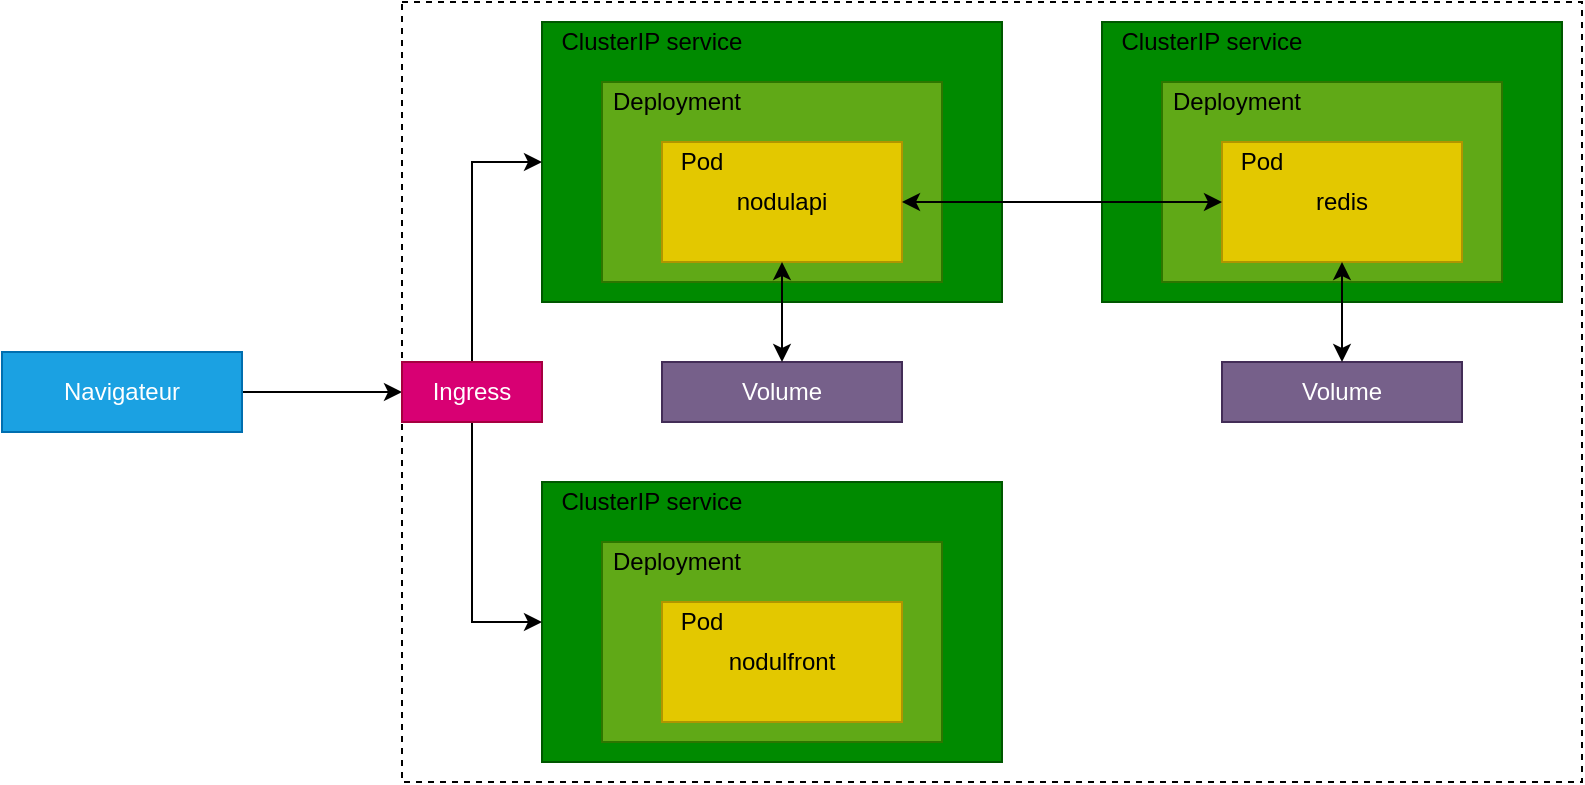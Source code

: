 <mxfile>
    <diagram id="J_ukYZ8rxTldnK1sDJAs" name="Page-1">
        <mxGraphModel dx="889" dy="482" grid="1" gridSize="10" guides="1" tooltips="1" connect="1" arrows="1" fold="1" page="1" pageScale="1" pageWidth="827" pageHeight="1169" background="none" math="0" shadow="0">
            <root>
                <mxCell id="0"/>
                <mxCell id="1" parent="0"/>
                <mxCell id="h8qE6qRLYeIfDRnczL34-11" value="" style="rounded=0;whiteSpace=wrap;html=1;dashed=1;" parent="1" vertex="1">
                    <mxGeometry x="200" y="110" width="590" height="390" as="geometry"/>
                </mxCell>
                <mxCell id="h8qE6qRLYeIfDRnczL34-4" value="" style="rounded=0;whiteSpace=wrap;html=1;fillColor=#008a00;strokeColor=#005700;fontColor=#ffffff;" parent="1" vertex="1">
                    <mxGeometry x="270" y="120" width="230" height="140" as="geometry"/>
                </mxCell>
                <mxCell id="h8qE6qRLYeIfDRnczL34-5" value="ClusterIP service" style="text;html=1;strokeColor=none;fillColor=none;align=center;verticalAlign=middle;whiteSpace=wrap;rounded=0;" parent="1" vertex="1">
                    <mxGeometry x="270" y="120" width="110" height="20" as="geometry"/>
                </mxCell>
                <mxCell id="h8qE6qRLYeIfDRnczL34-10" style="edgeStyle=orthogonalEdgeStyle;rounded=0;orthogonalLoop=1;jettySize=auto;html=1;exitX=1;exitY=0.5;exitDx=0;exitDy=0;" parent="1" source="h8qE6qRLYeIfDRnczL34-1" target="h8qE6qRLYeIfDRnczL34-11" edge="1">
                    <mxGeometry relative="1" as="geometry"/>
                </mxCell>
                <mxCell id="h8qE6qRLYeIfDRnczL34-1" value="Navigateur" style="rounded=0;whiteSpace=wrap;html=1;fillColor=#1ba1e2;strokeColor=#006EAF;fontColor=#ffffff;" parent="1" vertex="1">
                    <mxGeometry y="285" width="120" height="40" as="geometry"/>
                </mxCell>
                <mxCell id="h8qE6qRLYeIfDRnczL34-6" value="" style="rounded=0;whiteSpace=wrap;html=1;fillColor=#60a917;strokeColor=#2D7600;fontColor=#ffffff;" parent="1" vertex="1">
                    <mxGeometry x="300" y="150" width="170" height="100" as="geometry"/>
                </mxCell>
                <mxCell id="h8qE6qRLYeIfDRnczL34-7" value="Deployment" style="text;html=1;strokeColor=none;fillColor=none;align=center;verticalAlign=middle;whiteSpace=wrap;rounded=0;" parent="1" vertex="1">
                    <mxGeometry x="300" y="150" width="75" height="20" as="geometry"/>
                </mxCell>
                <mxCell id="h8qE6qRLYeIfDRnczL34-8" value="nodulapi" style="rounded=0;whiteSpace=wrap;html=1;fillColor=#e3c800;strokeColor=#B09500;fontColor=#000000;" parent="1" vertex="1">
                    <mxGeometry x="330" y="180" width="120" height="60" as="geometry"/>
                </mxCell>
                <mxCell id="h8qE6qRLYeIfDRnczL34-9" value="Pod" style="text;html=1;strokeColor=none;fillColor=none;align=center;verticalAlign=middle;whiteSpace=wrap;rounded=0;fontColor=#000000;" parent="1" vertex="1">
                    <mxGeometry x="330" y="180" width="40" height="20" as="geometry"/>
                </mxCell>
                <mxCell id="h8qE6qRLYeIfDRnczL34-12" value="" style="rounded=0;whiteSpace=wrap;html=1;fillColor=#008a00;strokeColor=#005700;fontColor=#ffffff;" parent="1" vertex="1">
                    <mxGeometry x="550" y="120" width="230" height="140" as="geometry"/>
                </mxCell>
                <mxCell id="h8qE6qRLYeIfDRnczL34-13" value="" style="rounded=0;whiteSpace=wrap;html=1;fillColor=#60a917;strokeColor=#2D7600;fontColor=#ffffff;" parent="1" vertex="1">
                    <mxGeometry x="580" y="150" width="170" height="100" as="geometry"/>
                </mxCell>
                <mxCell id="h8qE6qRLYeIfDRnczL34-14" value="redis" style="rounded=0;whiteSpace=wrap;html=1;fillColor=#e3c800;strokeColor=#B09500;fontColor=#000000;" parent="1" vertex="1">
                    <mxGeometry x="610" y="180" width="120" height="60" as="geometry"/>
                </mxCell>
                <mxCell id="h8qE6qRLYeIfDRnczL34-15" value="ClusterIP service" style="text;html=1;strokeColor=none;fillColor=none;align=center;verticalAlign=middle;whiteSpace=wrap;rounded=0;" parent="1" vertex="1">
                    <mxGeometry x="550" y="120" width="110" height="20" as="geometry"/>
                </mxCell>
                <mxCell id="h8qE6qRLYeIfDRnczL34-16" value="Deployment" style="text;html=1;strokeColor=none;fillColor=none;align=center;verticalAlign=middle;whiteSpace=wrap;rounded=0;" parent="1" vertex="1">
                    <mxGeometry x="580" y="150" width="75" height="20" as="geometry"/>
                </mxCell>
                <mxCell id="h8qE6qRLYeIfDRnczL34-17" value="Pod" style="text;html=1;strokeColor=none;fillColor=none;align=center;verticalAlign=middle;whiteSpace=wrap;rounded=0;fontColor=#000000;" parent="1" vertex="1">
                    <mxGeometry x="610" y="180" width="40" height="20" as="geometry"/>
                </mxCell>
                <mxCell id="h8qE6qRLYeIfDRnczL34-18" value="Volume" style="rounded=0;whiteSpace=wrap;html=1;fillColor=#76608a;strokeColor=#432D57;fontColor=#ffffff;" parent="1" vertex="1">
                    <mxGeometry x="330" y="290" width="120" height="30" as="geometry"/>
                </mxCell>
                <mxCell id="h8qE6qRLYeIfDRnczL34-19" value="" style="endArrow=classic;startArrow=classic;html=1;entryX=0.5;entryY=1;entryDx=0;entryDy=0;exitX=0.5;exitY=0;exitDx=0;exitDy=0;" parent="1" source="h8qE6qRLYeIfDRnczL34-18" target="h8qE6qRLYeIfDRnczL34-8" edge="1">
                    <mxGeometry width="50" height="50" relative="1" as="geometry">
                        <mxPoint x="470" y="340" as="sourcePoint"/>
                        <mxPoint x="520" y="290" as="targetPoint"/>
                    </mxGeometry>
                </mxCell>
                <mxCell id="h8qE6qRLYeIfDRnczL34-20" value="Volume" style="rounded=0;whiteSpace=wrap;html=1;fillColor=#76608a;strokeColor=#432D57;fontColor=#ffffff;" parent="1" vertex="1">
                    <mxGeometry x="610" y="290" width="120" height="30" as="geometry"/>
                </mxCell>
                <mxCell id="h8qE6qRLYeIfDRnczL34-21" value="" style="endArrow=classic;startArrow=classic;html=1;entryX=0.5;entryY=1;entryDx=0;entryDy=0;exitX=0.5;exitY=0;exitDx=0;exitDy=0;" parent="1" source="h8qE6qRLYeIfDRnczL34-20" edge="1">
                    <mxGeometry width="50" height="50" relative="1" as="geometry">
                        <mxPoint x="750" y="340" as="sourcePoint"/>
                        <mxPoint x="670" y="240" as="targetPoint"/>
                    </mxGeometry>
                </mxCell>
                <mxCell id="h8qE6qRLYeIfDRnczL34-22" value="" style="endArrow=classic;startArrow=classic;html=1;exitX=1;exitY=0.5;exitDx=0;exitDy=0;entryX=0;entryY=0.5;entryDx=0;entryDy=0;" parent="1" source="h8qE6qRLYeIfDRnczL34-8" target="h8qE6qRLYeIfDRnczL34-14" edge="1">
                    <mxGeometry width="50" height="50" relative="1" as="geometry">
                        <mxPoint x="530" y="440" as="sourcePoint"/>
                        <mxPoint x="580" y="390" as="targetPoint"/>
                    </mxGeometry>
                </mxCell>
                <mxCell id="2" value="" style="rounded=0;whiteSpace=wrap;html=1;fillColor=#008a00;strokeColor=#005700;fontColor=#ffffff;" parent="1" vertex="1">
                    <mxGeometry x="270" y="350" width="230" height="140" as="geometry"/>
                </mxCell>
                <mxCell id="3" value="ClusterIP service" style="text;html=1;strokeColor=none;fillColor=none;align=center;verticalAlign=middle;whiteSpace=wrap;rounded=0;" parent="1" vertex="1">
                    <mxGeometry x="270" y="350" width="110" height="20" as="geometry"/>
                </mxCell>
                <mxCell id="4" value="" style="rounded=0;whiteSpace=wrap;html=1;fillColor=#60a917;strokeColor=#2D7600;fontColor=#ffffff;" parent="1" vertex="1">
                    <mxGeometry x="300" y="380" width="170" height="100" as="geometry"/>
                </mxCell>
                <mxCell id="5" value="Deployment" style="text;html=1;strokeColor=none;fillColor=none;align=center;verticalAlign=middle;whiteSpace=wrap;rounded=0;" parent="1" vertex="1">
                    <mxGeometry x="300" y="380" width="75" height="20" as="geometry"/>
                </mxCell>
                <mxCell id="6" value="nodulfront" style="rounded=0;whiteSpace=wrap;html=1;fillColor=#e3c800;strokeColor=#B09500;fontColor=#000000;" parent="1" vertex="1">
                    <mxGeometry x="330" y="410" width="120" height="60" as="geometry"/>
                </mxCell>
                <mxCell id="7" value="Pod" style="text;html=1;strokeColor=none;fillColor=none;align=center;verticalAlign=middle;whiteSpace=wrap;rounded=0;fontColor=#000000;" parent="1" vertex="1">
                    <mxGeometry x="330" y="410" width="40" height="20" as="geometry"/>
                </mxCell>
                <mxCell id="10" style="edgeStyle=orthogonalEdgeStyle;rounded=0;orthogonalLoop=1;jettySize=auto;html=1;exitX=0.5;exitY=0;exitDx=0;exitDy=0;entryX=0;entryY=0.5;entryDx=0;entryDy=0;" parent="1" source="9" target="h8qE6qRLYeIfDRnczL34-4" edge="1">
                    <mxGeometry relative="1" as="geometry"/>
                </mxCell>
                <mxCell id="11" style="edgeStyle=orthogonalEdgeStyle;rounded=0;orthogonalLoop=1;jettySize=auto;html=1;exitX=0.5;exitY=1;exitDx=0;exitDy=0;entryX=0;entryY=0.5;entryDx=0;entryDy=0;" parent="1" source="9" target="2" edge="1">
                    <mxGeometry relative="1" as="geometry"/>
                </mxCell>
                <mxCell id="9" value="Ingress" style="rounded=0;whiteSpace=wrap;html=1;fillColor=#d80073;strokeColor=#A50040;fontColor=#ffffff;" parent="1" vertex="1">
                    <mxGeometry x="200" y="290" width="70" height="30" as="geometry"/>
                </mxCell>
            </root>
        </mxGraphModel>
    </diagram>
</mxfile>
